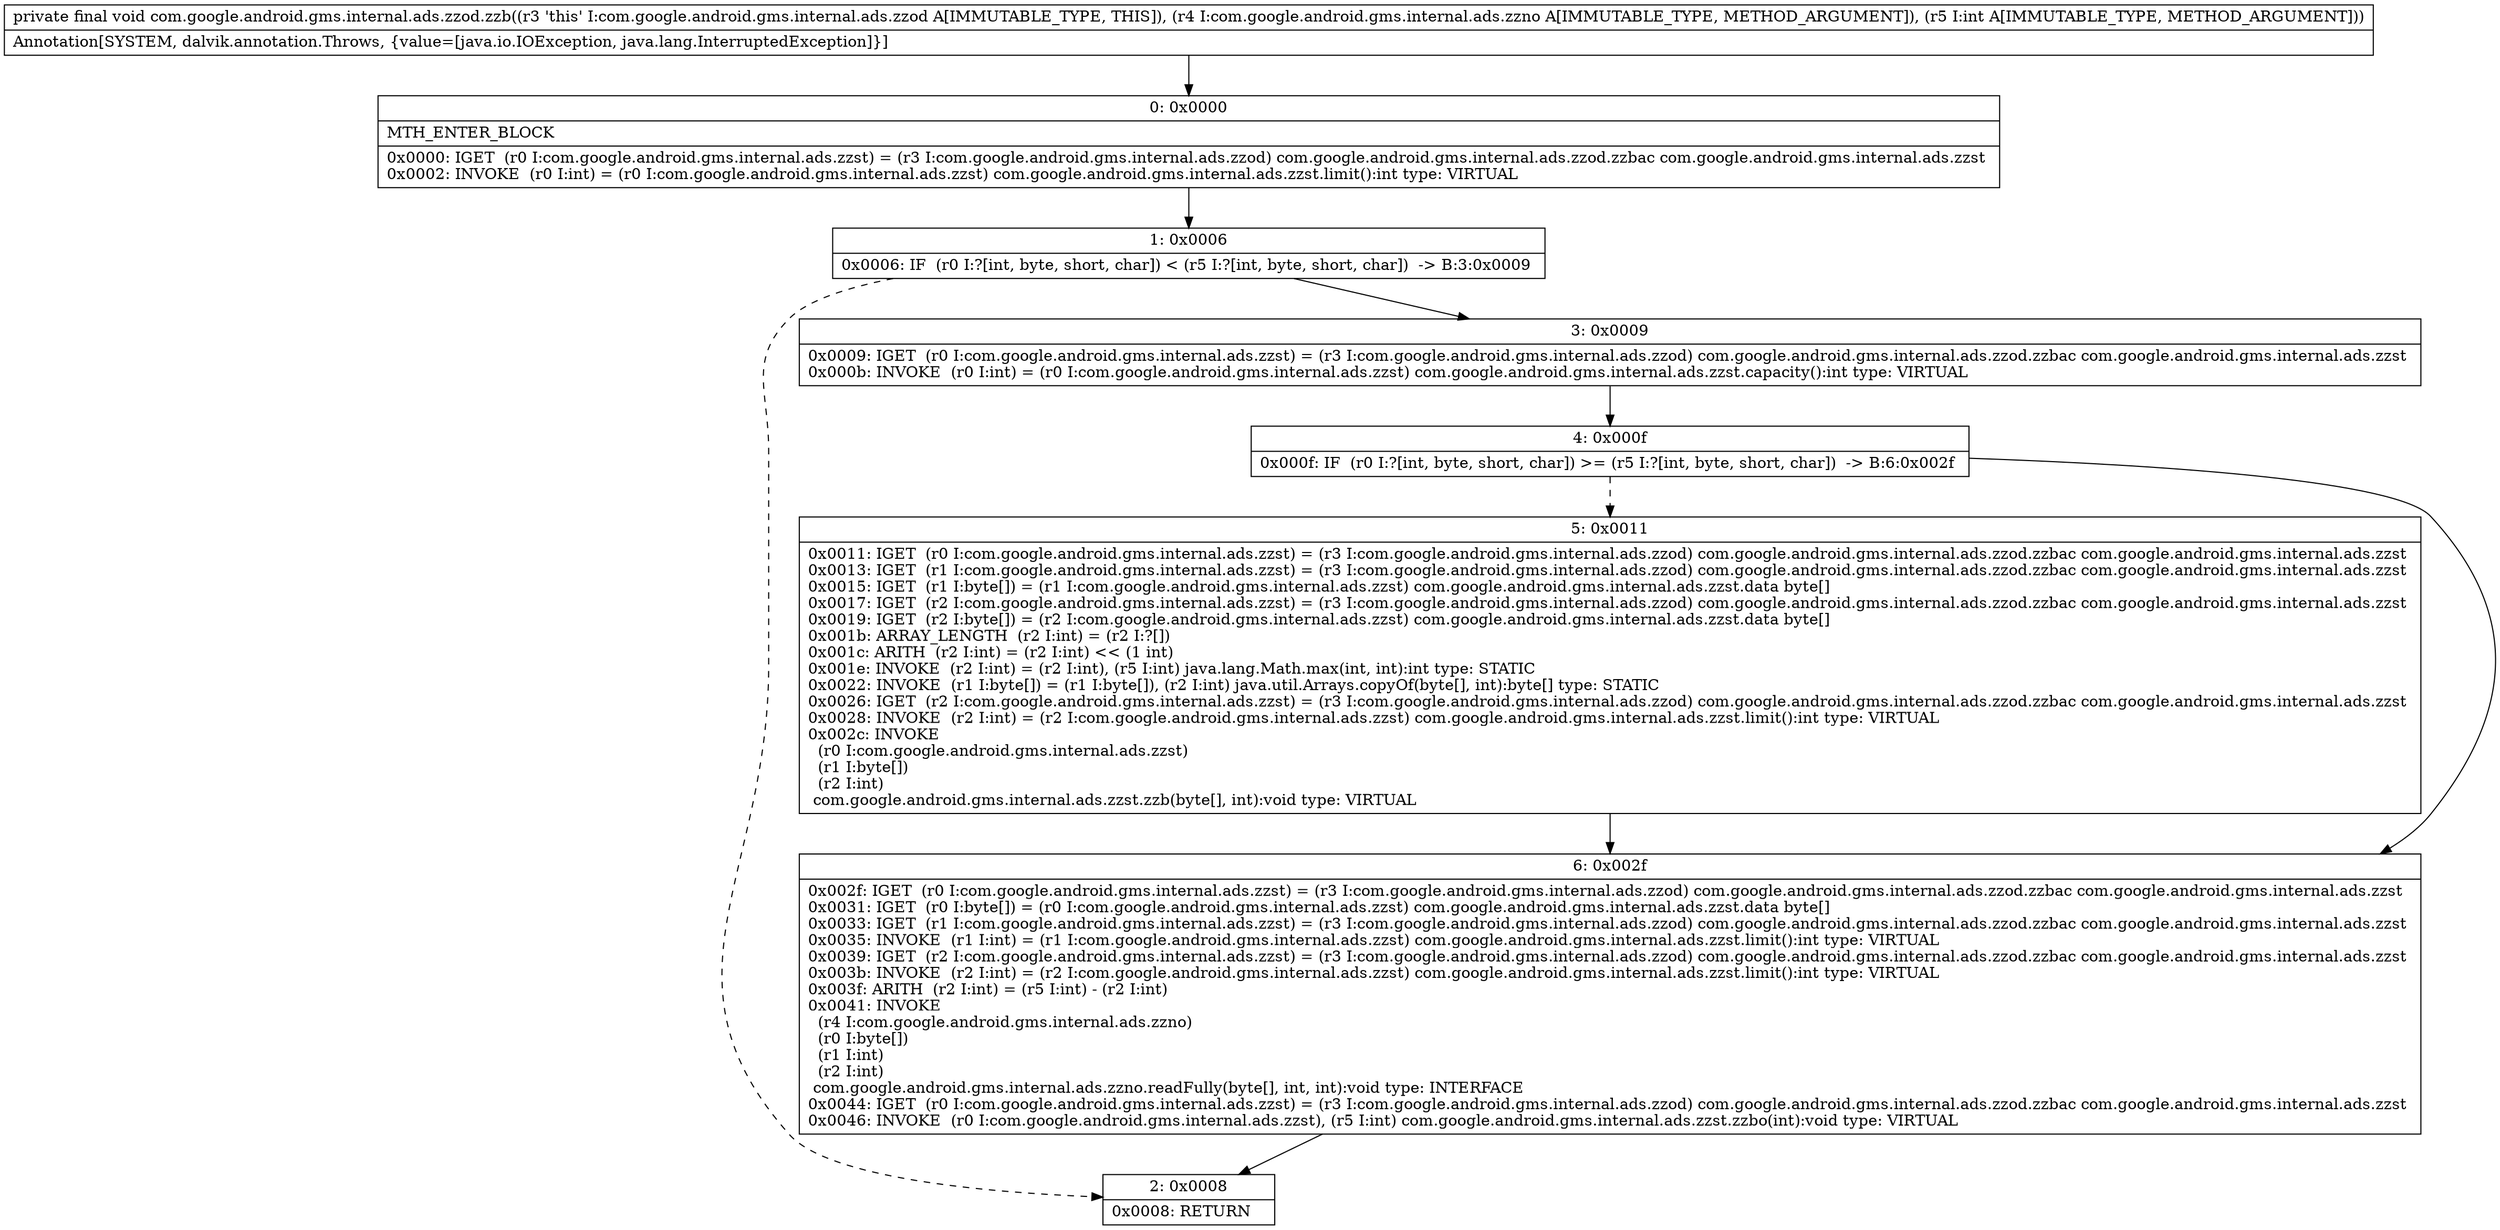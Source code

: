 digraph "CFG forcom.google.android.gms.internal.ads.zzod.zzb(Lcom\/google\/android\/gms\/internal\/ads\/zzno;I)V" {
Node_0 [shape=record,label="{0\:\ 0x0000|MTH_ENTER_BLOCK\l|0x0000: IGET  (r0 I:com.google.android.gms.internal.ads.zzst) = (r3 I:com.google.android.gms.internal.ads.zzod) com.google.android.gms.internal.ads.zzod.zzbac com.google.android.gms.internal.ads.zzst \l0x0002: INVOKE  (r0 I:int) = (r0 I:com.google.android.gms.internal.ads.zzst) com.google.android.gms.internal.ads.zzst.limit():int type: VIRTUAL \l}"];
Node_1 [shape=record,label="{1\:\ 0x0006|0x0006: IF  (r0 I:?[int, byte, short, char]) \< (r5 I:?[int, byte, short, char])  \-\> B:3:0x0009 \l}"];
Node_2 [shape=record,label="{2\:\ 0x0008|0x0008: RETURN   \l}"];
Node_3 [shape=record,label="{3\:\ 0x0009|0x0009: IGET  (r0 I:com.google.android.gms.internal.ads.zzst) = (r3 I:com.google.android.gms.internal.ads.zzod) com.google.android.gms.internal.ads.zzod.zzbac com.google.android.gms.internal.ads.zzst \l0x000b: INVOKE  (r0 I:int) = (r0 I:com.google.android.gms.internal.ads.zzst) com.google.android.gms.internal.ads.zzst.capacity():int type: VIRTUAL \l}"];
Node_4 [shape=record,label="{4\:\ 0x000f|0x000f: IF  (r0 I:?[int, byte, short, char]) \>= (r5 I:?[int, byte, short, char])  \-\> B:6:0x002f \l}"];
Node_5 [shape=record,label="{5\:\ 0x0011|0x0011: IGET  (r0 I:com.google.android.gms.internal.ads.zzst) = (r3 I:com.google.android.gms.internal.ads.zzod) com.google.android.gms.internal.ads.zzod.zzbac com.google.android.gms.internal.ads.zzst \l0x0013: IGET  (r1 I:com.google.android.gms.internal.ads.zzst) = (r3 I:com.google.android.gms.internal.ads.zzod) com.google.android.gms.internal.ads.zzod.zzbac com.google.android.gms.internal.ads.zzst \l0x0015: IGET  (r1 I:byte[]) = (r1 I:com.google.android.gms.internal.ads.zzst) com.google.android.gms.internal.ads.zzst.data byte[] \l0x0017: IGET  (r2 I:com.google.android.gms.internal.ads.zzst) = (r3 I:com.google.android.gms.internal.ads.zzod) com.google.android.gms.internal.ads.zzod.zzbac com.google.android.gms.internal.ads.zzst \l0x0019: IGET  (r2 I:byte[]) = (r2 I:com.google.android.gms.internal.ads.zzst) com.google.android.gms.internal.ads.zzst.data byte[] \l0x001b: ARRAY_LENGTH  (r2 I:int) = (r2 I:?[]) \l0x001c: ARITH  (r2 I:int) = (r2 I:int) \<\< (1 int) \l0x001e: INVOKE  (r2 I:int) = (r2 I:int), (r5 I:int) java.lang.Math.max(int, int):int type: STATIC \l0x0022: INVOKE  (r1 I:byte[]) = (r1 I:byte[]), (r2 I:int) java.util.Arrays.copyOf(byte[], int):byte[] type: STATIC \l0x0026: IGET  (r2 I:com.google.android.gms.internal.ads.zzst) = (r3 I:com.google.android.gms.internal.ads.zzod) com.google.android.gms.internal.ads.zzod.zzbac com.google.android.gms.internal.ads.zzst \l0x0028: INVOKE  (r2 I:int) = (r2 I:com.google.android.gms.internal.ads.zzst) com.google.android.gms.internal.ads.zzst.limit():int type: VIRTUAL \l0x002c: INVOKE  \l  (r0 I:com.google.android.gms.internal.ads.zzst)\l  (r1 I:byte[])\l  (r2 I:int)\l com.google.android.gms.internal.ads.zzst.zzb(byte[], int):void type: VIRTUAL \l}"];
Node_6 [shape=record,label="{6\:\ 0x002f|0x002f: IGET  (r0 I:com.google.android.gms.internal.ads.zzst) = (r3 I:com.google.android.gms.internal.ads.zzod) com.google.android.gms.internal.ads.zzod.zzbac com.google.android.gms.internal.ads.zzst \l0x0031: IGET  (r0 I:byte[]) = (r0 I:com.google.android.gms.internal.ads.zzst) com.google.android.gms.internal.ads.zzst.data byte[] \l0x0033: IGET  (r1 I:com.google.android.gms.internal.ads.zzst) = (r3 I:com.google.android.gms.internal.ads.zzod) com.google.android.gms.internal.ads.zzod.zzbac com.google.android.gms.internal.ads.zzst \l0x0035: INVOKE  (r1 I:int) = (r1 I:com.google.android.gms.internal.ads.zzst) com.google.android.gms.internal.ads.zzst.limit():int type: VIRTUAL \l0x0039: IGET  (r2 I:com.google.android.gms.internal.ads.zzst) = (r3 I:com.google.android.gms.internal.ads.zzod) com.google.android.gms.internal.ads.zzod.zzbac com.google.android.gms.internal.ads.zzst \l0x003b: INVOKE  (r2 I:int) = (r2 I:com.google.android.gms.internal.ads.zzst) com.google.android.gms.internal.ads.zzst.limit():int type: VIRTUAL \l0x003f: ARITH  (r2 I:int) = (r5 I:int) \- (r2 I:int) \l0x0041: INVOKE  \l  (r4 I:com.google.android.gms.internal.ads.zzno)\l  (r0 I:byte[])\l  (r1 I:int)\l  (r2 I:int)\l com.google.android.gms.internal.ads.zzno.readFully(byte[], int, int):void type: INTERFACE \l0x0044: IGET  (r0 I:com.google.android.gms.internal.ads.zzst) = (r3 I:com.google.android.gms.internal.ads.zzod) com.google.android.gms.internal.ads.zzod.zzbac com.google.android.gms.internal.ads.zzst \l0x0046: INVOKE  (r0 I:com.google.android.gms.internal.ads.zzst), (r5 I:int) com.google.android.gms.internal.ads.zzst.zzbo(int):void type: VIRTUAL \l}"];
MethodNode[shape=record,label="{private final void com.google.android.gms.internal.ads.zzod.zzb((r3 'this' I:com.google.android.gms.internal.ads.zzod A[IMMUTABLE_TYPE, THIS]), (r4 I:com.google.android.gms.internal.ads.zzno A[IMMUTABLE_TYPE, METHOD_ARGUMENT]), (r5 I:int A[IMMUTABLE_TYPE, METHOD_ARGUMENT]))  | Annotation[SYSTEM, dalvik.annotation.Throws, \{value=[java.io.IOException, java.lang.InterruptedException]\}]\l}"];
MethodNode -> Node_0;
Node_0 -> Node_1;
Node_1 -> Node_2[style=dashed];
Node_1 -> Node_3;
Node_3 -> Node_4;
Node_4 -> Node_5[style=dashed];
Node_4 -> Node_6;
Node_5 -> Node_6;
Node_6 -> Node_2;
}

